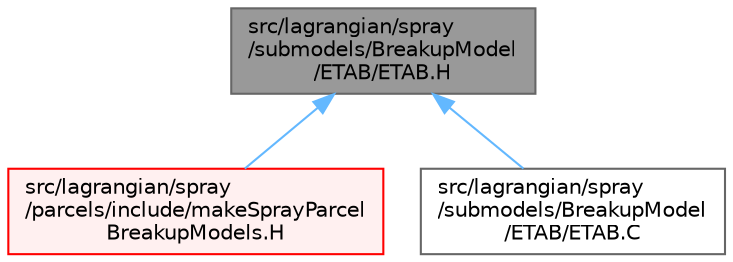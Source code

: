 digraph "src/lagrangian/spray/submodels/BreakupModel/ETAB/ETAB.H"
{
 // LATEX_PDF_SIZE
  bgcolor="transparent";
  edge [fontname=Helvetica,fontsize=10,labelfontname=Helvetica,labelfontsize=10];
  node [fontname=Helvetica,fontsize=10,shape=box,height=0.2,width=0.4];
  Node1 [id="Node000001",label="src/lagrangian/spray\l/submodels/BreakupModel\l/ETAB/ETAB.H",height=0.2,width=0.4,color="gray40", fillcolor="grey60", style="filled", fontcolor="black",tooltip=" "];
  Node1 -> Node2 [id="edge1_Node000001_Node000002",dir="back",color="steelblue1",style="solid",tooltip=" "];
  Node2 [id="Node000002",label="src/lagrangian/spray\l/parcels/include/makeSprayParcel\lBreakupModels.H",height=0.2,width=0.4,color="red", fillcolor="#FFF0F0", style="filled",URL="$makeSprayParcelBreakupModels_8H.html",tooltip=" "];
  Node1 -> Node4 [id="edge2_Node000001_Node000004",dir="back",color="steelblue1",style="solid",tooltip=" "];
  Node4 [id="Node000004",label="src/lagrangian/spray\l/submodels/BreakupModel\l/ETAB/ETAB.C",height=0.2,width=0.4,color="grey40", fillcolor="white", style="filled",URL="$ETAB_8C.html",tooltip=" "];
}
